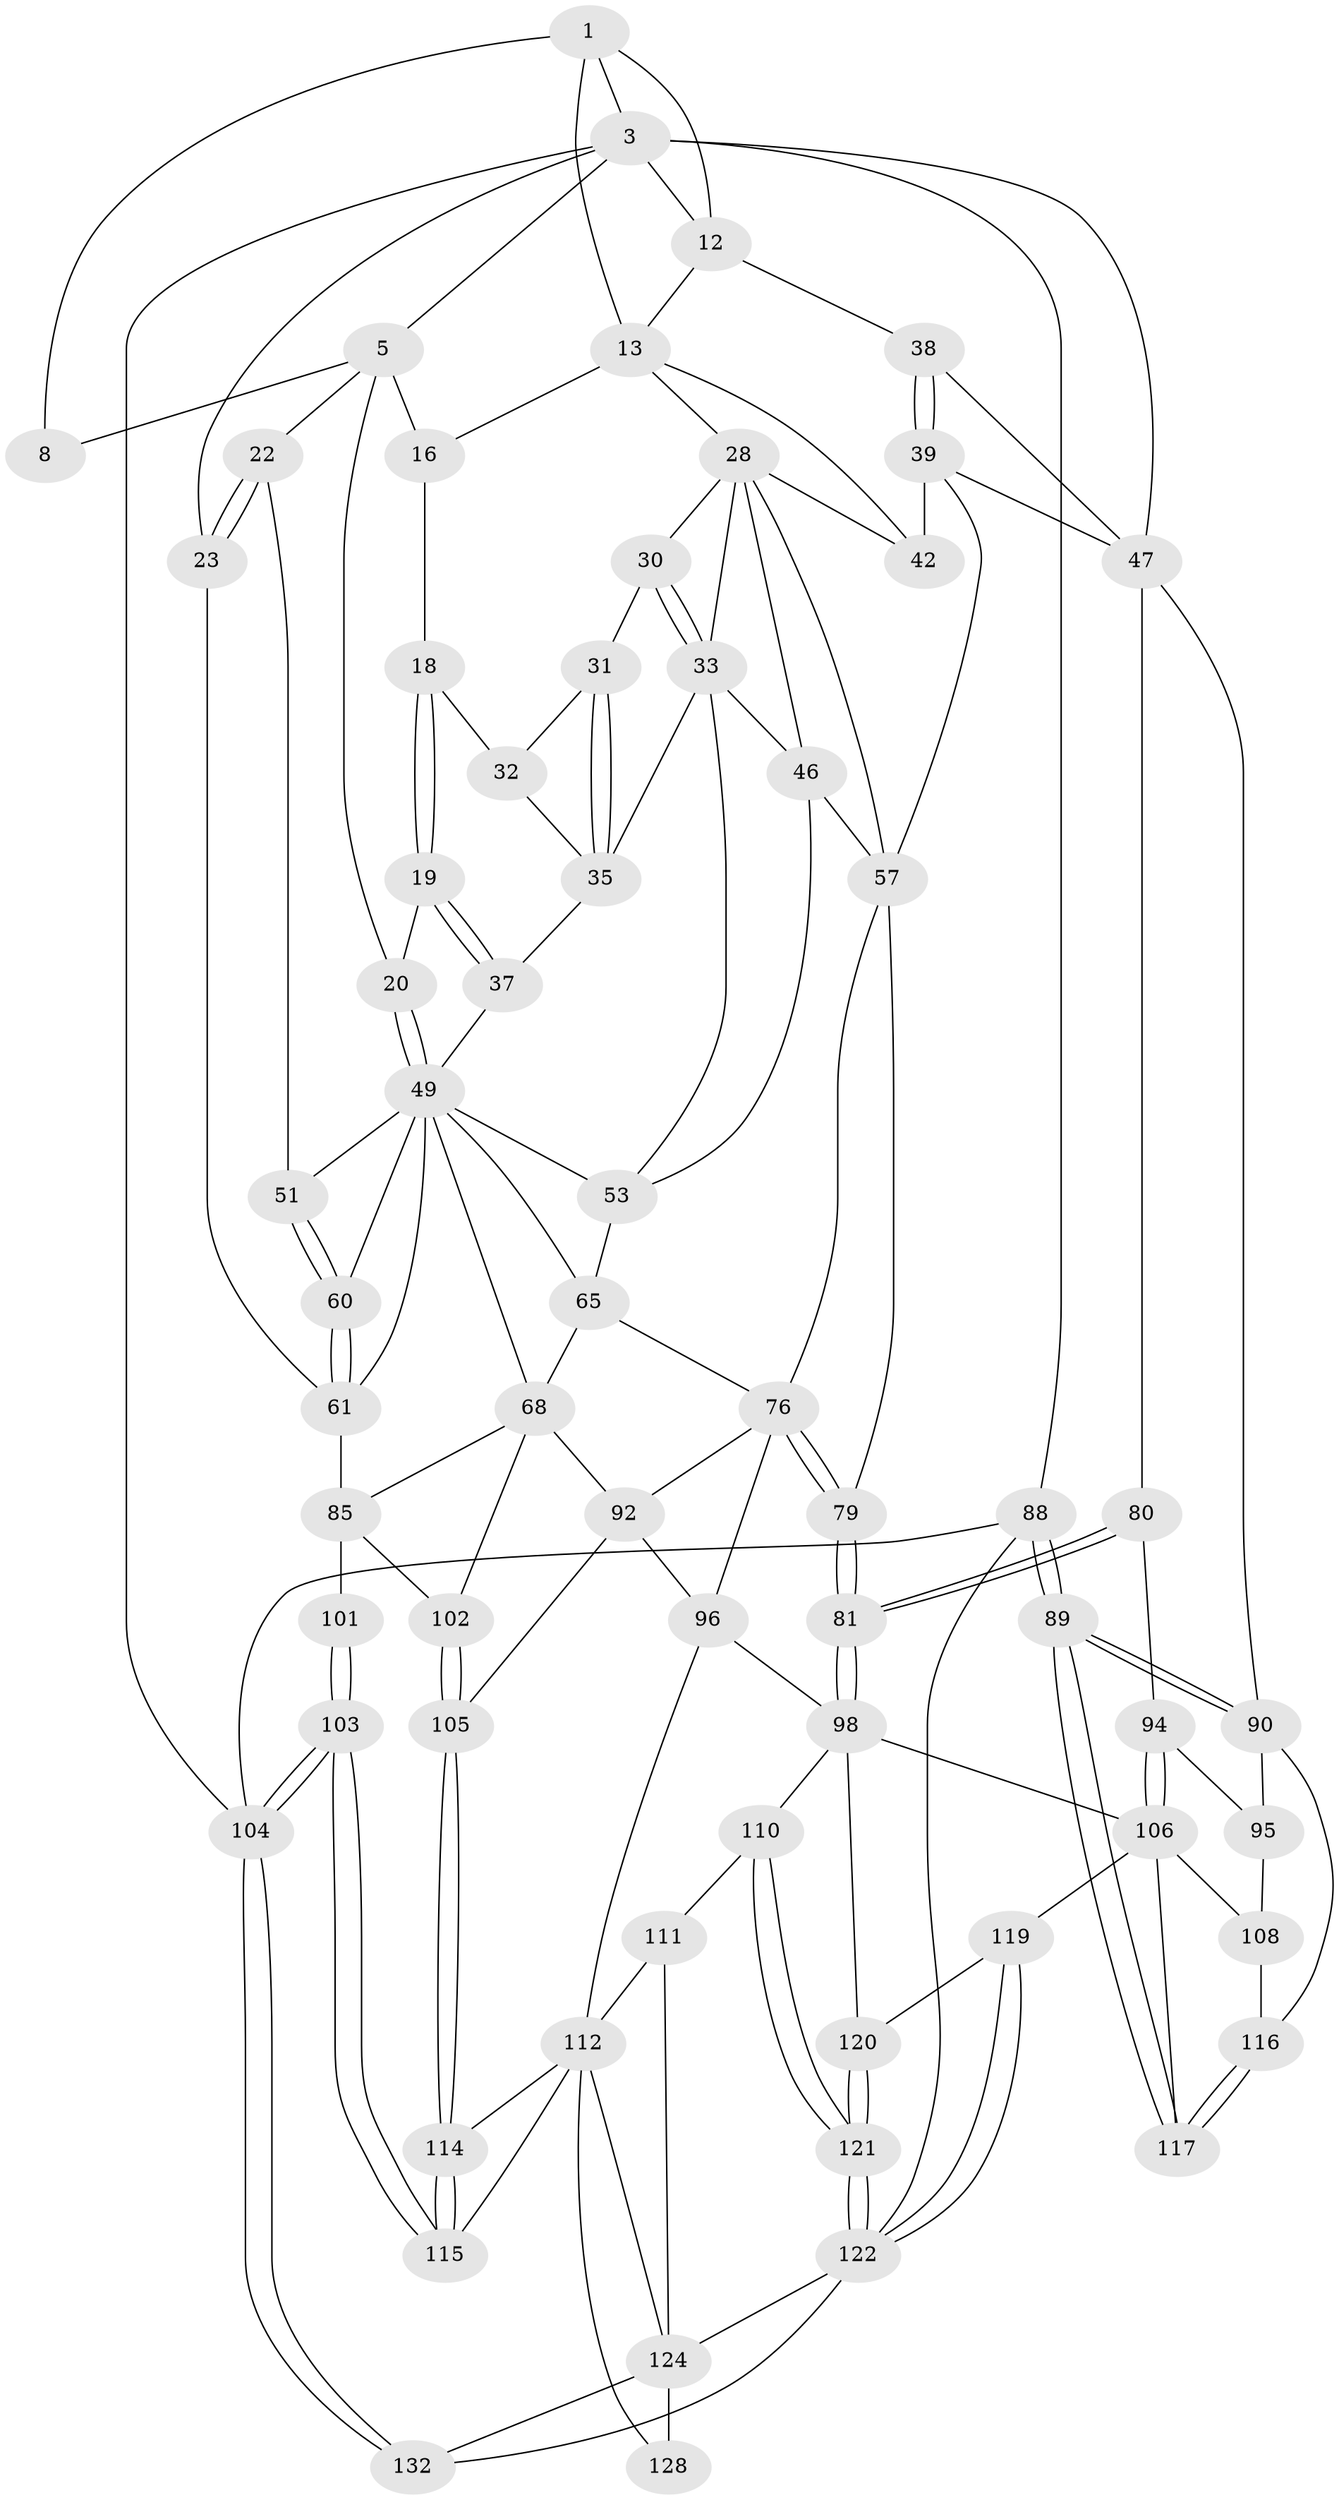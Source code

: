 // original degree distribution, {3: 0.015151515151515152, 4: 0.24242424242424243, 6: 0.22727272727272727, 5: 0.5151515151515151}
// Generated by graph-tools (version 1.1) at 2025/17/03/09/25 04:17:16]
// undirected, 66 vertices, 152 edges
graph export_dot {
graph [start="1"]
  node [color=gray90,style=filled];
  1 [pos="+0.8596337376777466+0",super="+2+9"];
  3 [pos="+1+0",super="+4+27"];
  5 [pos="+0.16938249663538607+0",super="+21+6"];
  8 [pos="+0.6960214943154847+0"];
  12 [pos="+0.8806483510477282+0.06182540801014226",super="+25"];
  13 [pos="+0.6652963910315262+0.12064632598817698",super="+14+24"];
  16 [pos="+0.6108391521304551+0.09684614328194031",super="+17"];
  18 [pos="+0.3946086437869416+0.07892687902224883"];
  19 [pos="+0.30082031460664366+0.12462129961101061"];
  20 [pos="+0.27235367278353295+0.13500514215995893"];
  22 [pos="+0.07788229820343595+0.17371021519095506"];
  23 [pos="+0+0.08190028071193424"];
  28 [pos="+0.5545119646015737+0.13318861791993755",super="+29+43"];
  30 [pos="+0.4336676695328123+0.10211596427948116"];
  31 [pos="+0.41245397644480014+0.09261953467056853"];
  32 [pos="+0.4030132082561124+0.08644585190349696"];
  33 [pos="+0.45969309771323+0.23327680860228653",super="+44+34"];
  35 [pos="+0.43112602594092464+0.24290864522027705",super="+36"];
  37 [pos="+0.38451187893624367+0.2248055183764375"];
  38 [pos="+0.8490066899182821+0.17004815558924233",super="+48"];
  39 [pos="+0.7896350623884395+0.2690759449368817",super="+40"];
  42 [pos="+0.7085702877133274+0.2703996997471329"];
  46 [pos="+0.5355598476683402+0.27014650827389436",super="+55"];
  47 [pos="+1+0.24786287711296293",super="+70"];
  49 [pos="+0.2311693980001887+0.18971651096078077",super="+52+50"];
  51 [pos="+0.08750866291194309+0.1800611213299627"];
  53 [pos="+0.4380008673904015+0.31706111444400503",super="+54+56"];
  57 [pos="+0.6703666913403648+0.3267223287182646",super="+58"];
  60 [pos="+0.0457981258155861+0.34919157691099406"];
  61 [pos="+0.023336471625491368+0.3757257318017746",super="+73+62"];
  65 [pos="+0.29621882368376934+0.36210214003511043",super="+66+72"];
  68 [pos="+0.1808060308742446+0.4290839242201705",super="+82"];
  76 [pos="+0.4520580935636277+0.4850136989403748",super="+77"];
  79 [pos="+0.5584364227441646+0.5014551115388938"];
  80 [pos="+0.7567474094111604+0.3983869757032599"];
  81 [pos="+0.6455357426341366+0.6130371897961591"];
  85 [pos="+0.0935935046663467+0.5139270234310485",super="+100+86"];
  88 [pos="+1+1"];
  89 [pos="+1+1"];
  90 [pos="+1+0.7257395053365407",super="+91"];
  92 [pos="+0.28972859101089615+0.6225389866790176",super="+93"];
  94 [pos="+0.9574956802229712+0.5349305933984444"];
  95 [pos="+0.9991341003728411+0.5377296301498903"];
  96 [pos="+0.4196308722656742+0.5670798544700865",super="+97"];
  98 [pos="+0.6457879126321651+0.6242462398275151",super="+107+99"];
  101 [pos="+0+0.8119152494922878"];
  102 [pos="+0.09595309606635734+0.6519903282430668"];
  103 [pos="+0+1"];
  104 [pos="+0+1"];
  105 [pos="+0.2163503044570505+0.6838345952076005"];
  106 [pos="+0.7198187043431521+0.6563080260161147",super="+109"];
  108 [pos="+0.8565449437877057+0.7034822247872855"];
  110 [pos="+0.5906992764494364+0.6694158297381603"];
  111 [pos="+0.5284582011860286+0.7122671127119167"];
  112 [pos="+0.4419510690513719+0.7426209974929376",super="+126+113"];
  114 [pos="+0.2148305141772753+0.7366230955053454"];
  115 [pos="+0.1936172525525581+0.8380015142555959"];
  116 [pos="+0.868653372738916+0.7066075641483537"];
  117 [pos="+0.9834956925945035+0.9370761677679041"];
  119 [pos="+0.7623735687806754+0.8858652204556274"];
  120 [pos="+0.7122031328850058+0.801160915632135"];
  121 [pos="+0.6409968843361724+0.913974666534117"];
  122 [pos="+0.6410537349494573+0.9661850745899804",super="+123"];
  124 [pos="+0.5900578441055656+0.9719334950531378",super="+125+129"];
  128 [pos="+0.4077597331414873+0.8463474671571268"];
  132 [pos="+0.32721177428656983+1"];
  1 -- 3;
  1 -- 12 [weight=2];
  1 -- 8;
  1 -- 13 [weight=2];
  3 -- 88;
  3 -- 104;
  3 -- 5;
  3 -- 23;
  3 -- 47;
  3 -- 12;
  5 -- 20;
  5 -- 22;
  5 -- 16 [weight=2];
  5 -- 8;
  12 -- 38;
  12 -- 13;
  13 -- 16;
  13 -- 42;
  13 -- 28;
  16 -- 18;
  18 -- 19;
  18 -- 19;
  18 -- 32;
  19 -- 20;
  19 -- 37;
  19 -- 37;
  20 -- 49;
  20 -- 49;
  22 -- 23;
  22 -- 23;
  22 -- 51;
  23 -- 61;
  28 -- 30;
  28 -- 33;
  28 -- 57;
  28 -- 42;
  28 -- 46;
  30 -- 31;
  30 -- 33;
  30 -- 33;
  31 -- 32;
  31 -- 35;
  31 -- 35;
  32 -- 35;
  33 -- 46;
  33 -- 35;
  33 -- 53;
  35 -- 37;
  37 -- 49;
  38 -- 39 [weight=2];
  38 -- 39;
  38 -- 47;
  39 -- 57;
  39 -- 42;
  39 -- 47;
  46 -- 57;
  46 -- 53;
  47 -- 80;
  47 -- 90;
  49 -- 53;
  49 -- 65;
  49 -- 51;
  49 -- 68;
  49 -- 60;
  49 -- 61;
  51 -- 60;
  51 -- 60;
  53 -- 65 [weight=2];
  57 -- 76;
  57 -- 79;
  60 -- 61;
  60 -- 61;
  61 -- 85 [weight=2];
  65 -- 68 [weight=2];
  65 -- 76;
  68 -- 85;
  68 -- 102;
  68 -- 92;
  76 -- 79;
  76 -- 79;
  76 -- 96;
  76 -- 92;
  79 -- 81;
  79 -- 81;
  80 -- 81;
  80 -- 81;
  80 -- 94;
  81 -- 98;
  81 -- 98;
  85 -- 101 [weight=2];
  85 -- 102;
  88 -- 89;
  88 -- 89;
  88 -- 104;
  88 -- 122;
  89 -- 90;
  89 -- 90;
  89 -- 117;
  89 -- 117;
  90 -- 116;
  90 -- 95;
  92 -- 105;
  92 -- 96;
  94 -- 95;
  94 -- 106;
  94 -- 106;
  95 -- 108;
  96 -- 112;
  96 -- 98;
  98 -- 120;
  98 -- 106;
  98 -- 110;
  101 -- 103;
  101 -- 103;
  102 -- 105;
  102 -- 105;
  103 -- 104;
  103 -- 104;
  103 -- 115;
  103 -- 115;
  104 -- 132;
  104 -- 132;
  105 -- 114;
  105 -- 114;
  106 -- 108;
  106 -- 117;
  106 -- 119;
  108 -- 116;
  110 -- 111;
  110 -- 121;
  110 -- 121;
  111 -- 112;
  111 -- 124;
  112 -- 115;
  112 -- 128;
  112 -- 124;
  112 -- 114;
  114 -- 115;
  114 -- 115;
  116 -- 117;
  116 -- 117;
  119 -- 120;
  119 -- 122;
  119 -- 122;
  120 -- 121;
  120 -- 121;
  121 -- 122;
  121 -- 122;
  122 -- 124;
  122 -- 132;
  124 -- 128 [weight=2];
  124 -- 132;
}

